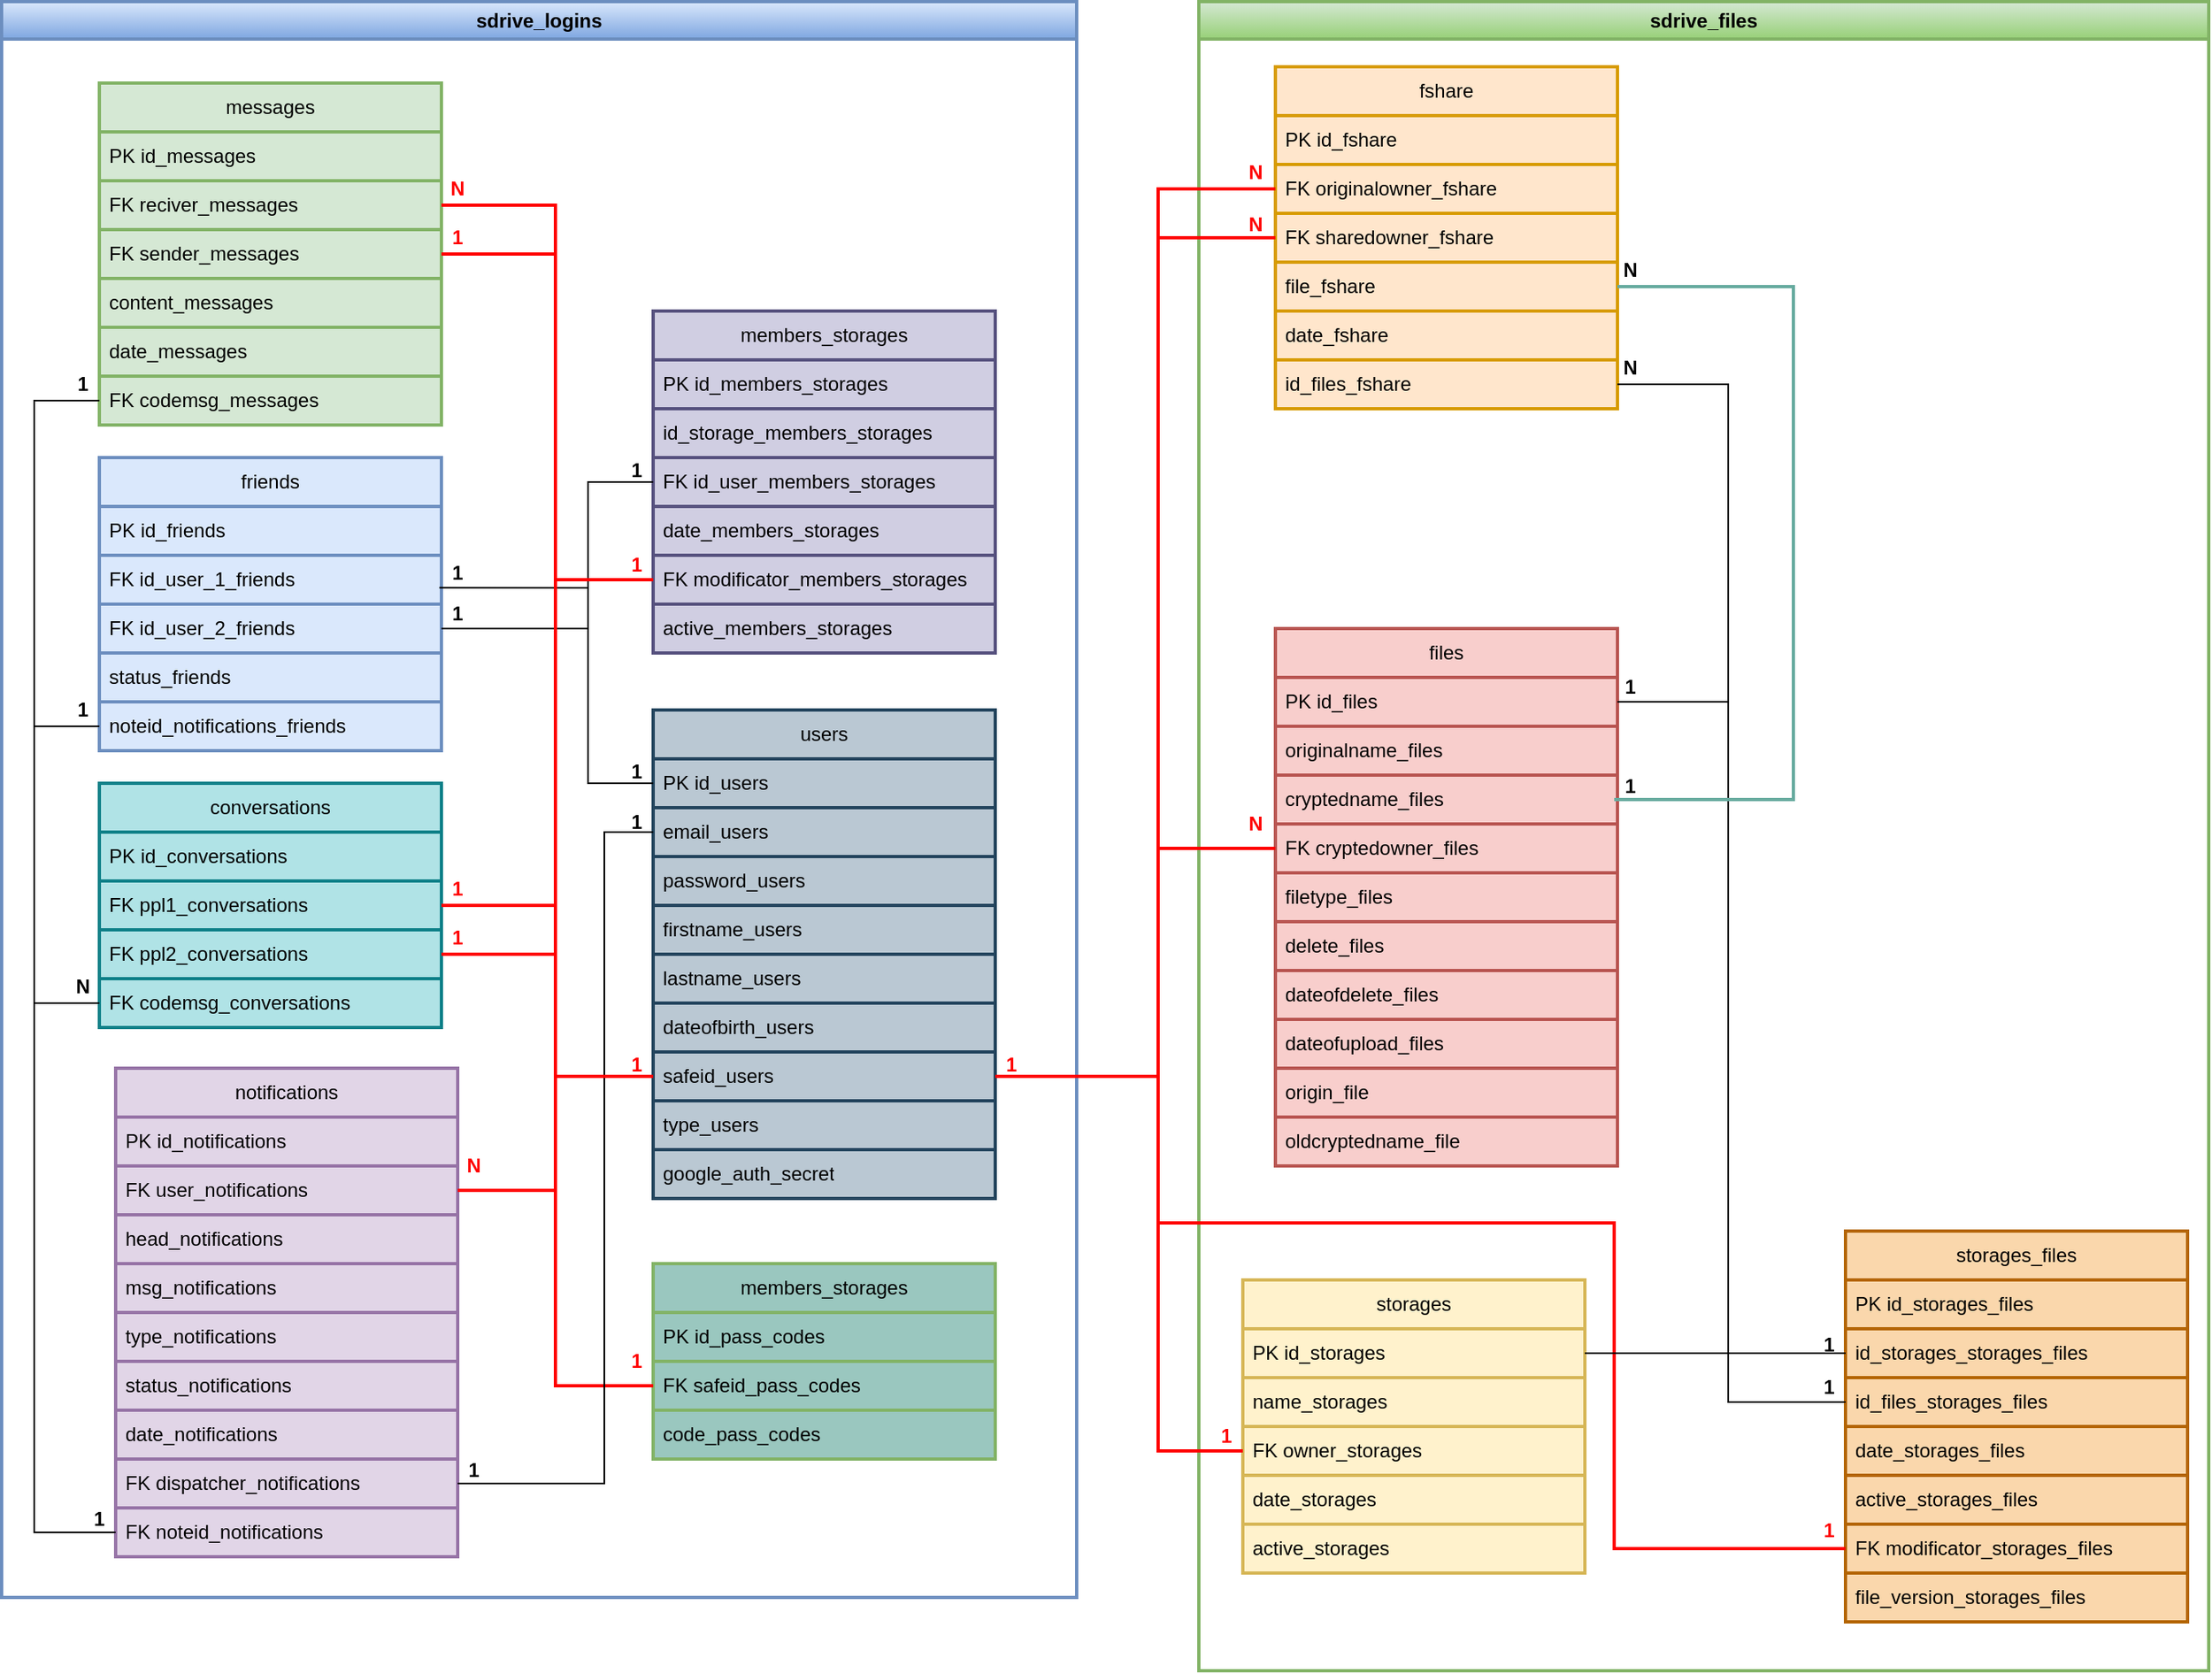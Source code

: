 <mxfile version="24.7.17">
  <diagram id="C5RBs43oDa-KdzZeNtuy" name="Page-1">
    <mxGraphModel dx="2440" dy="1464" grid="1" gridSize="10" guides="1" tooltips="1" connect="1" arrows="1" fold="1" page="1" pageScale="1" pageWidth="827" pageHeight="1169" math="0" shadow="0">
      <root>
        <mxCell id="WIyWlLk6GJQsqaUBKTNV-0" />
        <mxCell id="WIyWlLk6GJQsqaUBKTNV-1" parent="WIyWlLk6GJQsqaUBKTNV-0" />
        <mxCell id="mqpPeJEpPNXo4DSsm6xn-88" value="sdrive_files" style="swimlane;whiteSpace=wrap;html=1;startSize=23;fillColor=#d5e8d4;gradientColor=#97d077;strokeColor=#82b366;container=0;strokeWidth=2;fontColor=#000000;" parent="WIyWlLk6GJQsqaUBKTNV-1" vertex="1">
          <mxGeometry x="935" y="50" width="620" height="1025" as="geometry" />
        </mxCell>
        <mxCell id="eUwCKPbLnIZFD1JXLJ_f-49" value="1" style="text;html=1;align=center;verticalAlign=middle;whiteSpace=wrap;rounded=0;fontColor=#67AB9F;fontStyle=1" vertex="1" parent="mqpPeJEpPNXo4DSsm6xn-88">
          <mxGeometry x="220" y="467" width="60" height="30" as="geometry" />
        </mxCell>
        <mxCell id="eUwCKPbLnIZFD1JXLJ_f-57" value="N" style="text;html=1;align=center;verticalAlign=middle;whiteSpace=wrap;rounded=0;fontColor=#FF0000;fontStyle=1" vertex="1" parent="mqpPeJEpPNXo4DSsm6xn-88">
          <mxGeometry x="5" y="90" width="60" height="30" as="geometry" />
        </mxCell>
        <mxCell id="eUwCKPbLnIZFD1JXLJ_f-71" value="1" style="text;html=1;align=center;verticalAlign=middle;whiteSpace=wrap;rounded=0;fontStyle=1" vertex="1" parent="mqpPeJEpPNXo4DSsm6xn-88">
          <mxGeometry x="235" y="406" width="60" height="30" as="geometry" />
        </mxCell>
        <mxCell id="eUwCKPbLnIZFD1JXLJ_f-77" value="N" style="text;html=1;align=center;verticalAlign=middle;whiteSpace=wrap;rounded=0;fontStyle=1" vertex="1" parent="mqpPeJEpPNXo4DSsm6xn-88">
          <mxGeometry x="235" y="210" width="60" height="30" as="geometry" />
        </mxCell>
        <mxCell id="eUwCKPbLnIZFD1JXLJ_f-84" value="1" style="text;html=1;align=center;verticalAlign=middle;whiteSpace=wrap;rounded=0;fontStyle=1" vertex="1" parent="mqpPeJEpPNXo4DSsm6xn-88">
          <mxGeometry x="235" y="467" width="60" height="30" as="geometry" />
        </mxCell>
        <mxCell id="eUwCKPbLnIZFD1JXLJ_f-85" value="N" style="text;html=1;align=center;verticalAlign=middle;whiteSpace=wrap;rounded=0;fontStyle=1" vertex="1" parent="mqpPeJEpPNXo4DSsm6xn-88">
          <mxGeometry x="235" y="150" width="60" height="30" as="geometry" />
        </mxCell>
        <mxCell id="eUwCKPbLnIZFD1JXLJ_f-116" value="N" style="text;html=1;align=center;verticalAlign=middle;whiteSpace=wrap;rounded=0;fontColor=#FF0000;fontStyle=1" vertex="1" parent="mqpPeJEpPNXo4DSsm6xn-88">
          <mxGeometry x="5" y="490" width="60" height="30" as="geometry" />
        </mxCell>
        <mxCell id="eUwCKPbLnIZFD1JXLJ_f-125" value="1" style="text;html=1;align=center;verticalAlign=middle;whiteSpace=wrap;rounded=0;fontColor=#FF0000;fontStyle=1" vertex="1" parent="mqpPeJEpPNXo4DSsm6xn-88">
          <mxGeometry x="-13" y="866" width="60" height="30" as="geometry" />
        </mxCell>
        <mxCell id="eUwCKPbLnIZFD1JXLJ_f-126" value="1" style="text;html=1;align=center;verticalAlign=middle;whiteSpace=wrap;rounded=0;fontColor=#FF0000;fontStyle=1" vertex="1" parent="mqpPeJEpPNXo4DSsm6xn-88">
          <mxGeometry x="357" y="924" width="60" height="30" as="geometry" />
        </mxCell>
        <mxCell id="eUwCKPbLnIZFD1JXLJ_f-127" value="1" style="text;html=1;align=center;verticalAlign=middle;whiteSpace=wrap;rounded=0;fontStyle=1" vertex="1" parent="mqpPeJEpPNXo4DSsm6xn-88">
          <mxGeometry x="357" y="810" width="60" height="30" as="geometry" />
        </mxCell>
        <mxCell id="eUwCKPbLnIZFD1JXLJ_f-128" value="1" style="text;html=1;align=center;verticalAlign=middle;whiteSpace=wrap;rounded=0;fontStyle=1" vertex="1" parent="mqpPeJEpPNXo4DSsm6xn-88">
          <mxGeometry x="357" y="836" width="60" height="30" as="geometry" />
        </mxCell>
        <mxCell id="mqpPeJEpPNXo4DSsm6xn-89" value="sdrive_logins" style="swimlane;whiteSpace=wrap;html=1;fillColor=#dae8fc;gradientColor=#7ea6e0;strokeColor=#6c8ebf;container=0;strokeWidth=2;" parent="WIyWlLk6GJQsqaUBKTNV-1" vertex="1">
          <mxGeometry x="200" y="50" width="660" height="980" as="geometry" />
        </mxCell>
        <mxCell id="PCbA790wtaqUP_7SGAwk-0" value="google_auth_secret" style="text;strokeColor=#23445d;fillColor=#bac8d3;align=left;verticalAlign=middle;spacingLeft=4;spacingRight=4;overflow=hidden;points=[[0,0.5],[1,0.5]];portConstraint=eastwest;rotatable=0;whiteSpace=wrap;html=1;strokeWidth=2;container=0;" parent="mqpPeJEpPNXo4DSsm6xn-89" vertex="1">
          <mxGeometry x="400" y="705" width="210" height="30" as="geometry" />
        </mxCell>
        <mxCell id="PCbA790wtaqUP_7SGAwk-6" value="members_storages" style="swimlane;fontStyle=0;childLayout=stackLayout;horizontal=1;startSize=30;horizontalStack=0;resizeParent=1;resizeParentMax=0;resizeLast=0;collapsible=1;marginBottom=0;whiteSpace=wrap;html=1;strokeWidth=2;fillColor=#9AC7BF;strokeColor=#82b366;container=0;" parent="mqpPeJEpPNXo4DSsm6xn-89" vertex="1">
          <mxGeometry x="400" y="775" width="210" height="90" as="geometry" />
        </mxCell>
        <mxCell id="PCbA790wtaqUP_7SGAwk-7" value="PK id_pass_codes" style="text;strokeColor=#82b366;fillColor=#9AC7BF;align=left;verticalAlign=middle;spacingLeft=4;spacingRight=4;overflow=hidden;points=[[0,0.5],[1,0.5]];portConstraint=eastwest;rotatable=0;whiteSpace=wrap;html=1;strokeWidth=2;container=0;" parent="mqpPeJEpPNXo4DSsm6xn-89" vertex="1">
          <mxGeometry x="400" y="805" width="210" height="30" as="geometry" />
        </mxCell>
        <mxCell id="PCbA790wtaqUP_7SGAwk-8" value="FK safeid_pass_codes" style="text;strokeColor=#82b366;fillColor=#9AC7BF;align=left;verticalAlign=middle;spacingLeft=4;spacingRight=4;overflow=hidden;points=[[0,0.5],[1,0.5]];portConstraint=eastwest;rotatable=0;whiteSpace=wrap;html=1;strokeWidth=2;container=0;" parent="mqpPeJEpPNXo4DSsm6xn-89" vertex="1">
          <mxGeometry x="400" y="835" width="210" height="30" as="geometry" />
        </mxCell>
        <mxCell id="PCbA790wtaqUP_7SGAwk-9" value="code_pass_codes" style="text;strokeColor=#82b366;fillColor=#9AC7BF;align=left;verticalAlign=middle;spacingLeft=4;spacingRight=4;overflow=hidden;points=[[0,0.5],[1,0.5]];portConstraint=eastwest;rotatable=0;whiteSpace=wrap;html=1;strokeWidth=2;container=0;" parent="mqpPeJEpPNXo4DSsm6xn-89" vertex="1">
          <mxGeometry x="400" y="865" width="210" height="30" as="geometry" />
        </mxCell>
        <mxCell id="eUwCKPbLnIZFD1JXLJ_f-26" value="1" style="text;html=1;align=center;verticalAlign=middle;whiteSpace=wrap;rounded=0;fontColor=#FF0000;fontStyle=1" vertex="1" parent="mqpPeJEpPNXo4DSsm6xn-89">
          <mxGeometry x="590" y="638" width="60" height="30" as="geometry" />
        </mxCell>
        <mxCell id="eUwCKPbLnIZFD1JXLJ_f-43" value="1" style="text;html=1;align=center;verticalAlign=middle;whiteSpace=wrap;rounded=0;fontColor=#FF0000;fontStyle=1" vertex="1" parent="mqpPeJEpPNXo4DSsm6xn-89">
          <mxGeometry x="360" y="638" width="60" height="30" as="geometry" />
        </mxCell>
        <mxCell id="eUwCKPbLnIZFD1JXLJ_f-44" value="1" style="text;html=1;align=center;verticalAlign=middle;whiteSpace=wrap;rounded=0;fontStyle=1" vertex="1" parent="mqpPeJEpPNXo4DSsm6xn-89">
          <mxGeometry x="360" y="489" width="60" height="30" as="geometry" />
        </mxCell>
        <mxCell id="eUwCKPbLnIZFD1JXLJ_f-46" value="1" style="text;html=1;align=center;verticalAlign=middle;whiteSpace=wrap;rounded=0;fontStyle=1" vertex="1" parent="mqpPeJEpPNXo4DSsm6xn-89">
          <mxGeometry x="360" y="458" width="60" height="30" as="geometry" />
        </mxCell>
        <mxCell id="eUwCKPbLnIZFD1JXLJ_f-47" value="1" style="text;html=1;align=center;verticalAlign=middle;whiteSpace=wrap;rounded=0;fontStyle=1" vertex="1" parent="mqpPeJEpPNXo4DSsm6xn-89">
          <mxGeometry x="360" y="273" width="60" height="30" as="geometry" />
        </mxCell>
        <mxCell id="eUwCKPbLnIZFD1JXLJ_f-50" value="1" style="text;html=1;align=center;verticalAlign=middle;whiteSpace=wrap;rounded=0;fontStyle=1" vertex="1" parent="mqpPeJEpPNXo4DSsm6xn-89">
          <mxGeometry x="20" y="420" width="60" height="30" as="geometry" />
        </mxCell>
        <mxCell id="eUwCKPbLnIZFD1JXLJ_f-51" value="1" style="text;html=1;align=center;verticalAlign=middle;whiteSpace=wrap;rounded=0;fontStyle=1" vertex="1" parent="mqpPeJEpPNXo4DSsm6xn-89">
          <mxGeometry x="250" y="336" width="60" height="30" as="geometry" />
        </mxCell>
        <mxCell id="eUwCKPbLnIZFD1JXLJ_f-52" value="1" style="text;html=1;align=center;verticalAlign=middle;whiteSpace=wrap;rounded=0;fontStyle=1" vertex="1" parent="mqpPeJEpPNXo4DSsm6xn-89">
          <mxGeometry x="250" y="361" width="60" height="30" as="geometry" />
        </mxCell>
        <mxCell id="eUwCKPbLnIZFD1JXLJ_f-53" value="1" style="text;html=1;align=center;verticalAlign=middle;whiteSpace=wrap;rounded=0;fontStyle=1" vertex="1" parent="mqpPeJEpPNXo4DSsm6xn-89">
          <mxGeometry x="260" y="887" width="60" height="30" as="geometry" />
        </mxCell>
        <mxCell id="eUwCKPbLnIZFD1JXLJ_f-54" value="1" style="text;html=1;align=center;verticalAlign=middle;whiteSpace=wrap;rounded=0;fontStyle=1" vertex="1" parent="mqpPeJEpPNXo4DSsm6xn-89">
          <mxGeometry x="30" y="917" width="60" height="30" as="geometry" />
        </mxCell>
        <mxCell id="eUwCKPbLnIZFD1JXLJ_f-55" value="N" style="text;html=1;align=center;verticalAlign=middle;whiteSpace=wrap;rounded=0;fontStyle=1" vertex="1" parent="mqpPeJEpPNXo4DSsm6xn-89">
          <mxGeometry x="20" y="590" width="60" height="30" as="geometry" />
        </mxCell>
        <mxCell id="eUwCKPbLnIZFD1JXLJ_f-56" value="1" style="text;html=1;align=center;verticalAlign=middle;whiteSpace=wrap;rounded=0;fontStyle=1" vertex="1" parent="mqpPeJEpPNXo4DSsm6xn-89">
          <mxGeometry x="20" y="220" width="60" height="30" as="geometry" />
        </mxCell>
        <mxCell id="eUwCKPbLnIZFD1JXLJ_f-86" value="1" style="text;html=1;align=center;verticalAlign=middle;whiteSpace=wrap;rounded=0;fontColor=#FF0000;fontStyle=1" vertex="1" parent="mqpPeJEpPNXo4DSsm6xn-89">
          <mxGeometry x="250" y="560" width="60" height="30" as="geometry" />
        </mxCell>
        <mxCell id="eUwCKPbLnIZFD1JXLJ_f-87" value="1" style="text;html=1;align=center;verticalAlign=middle;whiteSpace=wrap;rounded=0;fontColor=#FF0000;fontStyle=1" vertex="1" parent="mqpPeJEpPNXo4DSsm6xn-89">
          <mxGeometry x="250" y="530" width="60" height="30" as="geometry" />
        </mxCell>
        <mxCell id="eUwCKPbLnIZFD1JXLJ_f-88" value="N" style="text;html=1;align=center;verticalAlign=middle;whiteSpace=wrap;rounded=0;fontColor=#FF0000;fontStyle=1" vertex="1" parent="mqpPeJEpPNXo4DSsm6xn-89">
          <mxGeometry x="260" y="700" width="60" height="30" as="geometry" />
        </mxCell>
        <mxCell id="eUwCKPbLnIZFD1JXLJ_f-89" value="1" style="text;html=1;align=center;verticalAlign=middle;whiteSpace=wrap;rounded=0;fontColor=#FF0000;fontStyle=1" vertex="1" parent="mqpPeJEpPNXo4DSsm6xn-89">
          <mxGeometry x="250" y="130" width="60" height="30" as="geometry" />
        </mxCell>
        <mxCell id="eUwCKPbLnIZFD1JXLJ_f-90" value="N" style="text;html=1;align=center;verticalAlign=middle;whiteSpace=wrap;rounded=0;fontColor=#FF0000;fontStyle=1" vertex="1" parent="mqpPeJEpPNXo4DSsm6xn-89">
          <mxGeometry x="250" y="100" width="60" height="30" as="geometry" />
        </mxCell>
        <mxCell id="eUwCKPbLnIZFD1JXLJ_f-114" value="1" style="text;html=1;align=center;verticalAlign=middle;whiteSpace=wrap;rounded=0;fontColor=#FF0000;fontStyle=1" vertex="1" parent="mqpPeJEpPNXo4DSsm6xn-89">
          <mxGeometry x="360" y="331" width="60" height="30" as="geometry" />
        </mxCell>
        <mxCell id="eUwCKPbLnIZFD1JXLJ_f-115" value="1" style="text;html=1;align=center;verticalAlign=middle;whiteSpace=wrap;rounded=0;fontColor=#FF0000;fontStyle=1" vertex="1" parent="mqpPeJEpPNXo4DSsm6xn-89">
          <mxGeometry x="360" y="820" width="60" height="30" as="geometry" />
        </mxCell>
        <mxCell id="mqpPeJEpPNXo4DSsm6xn-60" value="messages" style="swimlane;fontStyle=0;childLayout=stackLayout;horizontal=1;startSize=30;horizontalStack=0;resizeParent=1;resizeParentMax=0;resizeLast=0;collapsible=1;marginBottom=0;whiteSpace=wrap;html=1;strokeWidth=2;fillColor=#d5e8d4;strokeColor=#82b366;container=0;" parent="WIyWlLk6GJQsqaUBKTNV-1" vertex="1">
          <mxGeometry x="260" y="100" width="210" height="90" as="geometry" />
        </mxCell>
        <mxCell id="mqpPeJEpPNXo4DSsm6xn-63" value="content_messages" style="text;strokeColor=#82b366;fillColor=#d5e8d4;align=left;verticalAlign=middle;spacingLeft=4;spacingRight=4;overflow=hidden;points=[[0,0.5],[1,0.5]];portConstraint=eastwest;rotatable=0;whiteSpace=wrap;html=1;strokeWidth=2;container=0;" parent="WIyWlLk6GJQsqaUBKTNV-1" vertex="1">
          <mxGeometry x="260" y="220" width="210" height="30" as="geometry" />
        </mxCell>
        <mxCell id="mqpPeJEpPNXo4DSsm6xn-64" value="FK sender_messages" style="text;strokeColor=#82b366;fillColor=#d5e8d4;align=left;verticalAlign=middle;spacingLeft=4;spacingRight=4;overflow=hidden;points=[[0,0.5],[1,0.5]];portConstraint=eastwest;rotatable=0;whiteSpace=wrap;html=1;strokeWidth=2;container=0;" parent="WIyWlLk6GJQsqaUBKTNV-1" vertex="1">
          <mxGeometry x="260" y="190" width="210" height="30" as="geometry" />
        </mxCell>
        <mxCell id="mqpPeJEpPNXo4DSsm6xn-65" value="date_messages" style="text;strokeColor=#82b366;fillColor=#d5e8d4;align=left;verticalAlign=middle;spacingLeft=4;spacingRight=4;overflow=hidden;points=[[0,0.5],[1,0.5]];portConstraint=eastwest;rotatable=0;whiteSpace=wrap;html=1;strokeWidth=2;container=0;" parent="WIyWlLk6GJQsqaUBKTNV-1" vertex="1">
          <mxGeometry x="260" y="250" width="210" height="30" as="geometry" />
        </mxCell>
        <mxCell id="mqpPeJEpPNXo4DSsm6xn-66" value="FK codemsg_messages" style="text;strokeColor=#82b366;fillColor=#d5e8d4;align=left;verticalAlign=middle;spacingLeft=4;spacingRight=4;overflow=hidden;points=[[0,0.5],[1,0.5]];portConstraint=eastwest;rotatable=0;whiteSpace=wrap;html=1;strokeWidth=2;container=0;" parent="WIyWlLk6GJQsqaUBKTNV-1" vertex="1">
          <mxGeometry x="260" y="280" width="210" height="30" as="geometry" />
        </mxCell>
        <mxCell id="mqpPeJEpPNXo4DSsm6xn-67" value="notifications" style="swimlane;fontStyle=0;childLayout=stackLayout;horizontal=1;startSize=30;horizontalStack=0;resizeParent=1;resizeParentMax=0;resizeLast=0;collapsible=1;marginBottom=0;whiteSpace=wrap;html=1;strokeWidth=2;fillColor=#e1d5e7;strokeColor=#9673a6;container=0;" parent="WIyWlLk6GJQsqaUBKTNV-1" vertex="1">
          <mxGeometry x="270" y="705" width="210" height="90" as="geometry" />
        </mxCell>
        <mxCell id="mqpPeJEpPNXo4DSsm6xn-70" value="msg_notifications" style="text;strokeColor=#9673a6;fillColor=#e1d5e7;align=left;verticalAlign=middle;spacingLeft=4;spacingRight=4;overflow=hidden;points=[[0,0.5],[1,0.5]];portConstraint=eastwest;rotatable=0;whiteSpace=wrap;html=1;strokeWidth=2;container=0;" parent="WIyWlLk6GJQsqaUBKTNV-1" vertex="1">
          <mxGeometry x="270" y="825" width="210" height="30" as="geometry" />
        </mxCell>
        <mxCell id="mqpPeJEpPNXo4DSsm6xn-71" value="head_notifications" style="text;strokeColor=#9673a6;fillColor=#e1d5e7;align=left;verticalAlign=middle;spacingLeft=4;spacingRight=4;overflow=hidden;points=[[0,0.5],[1,0.5]];portConstraint=eastwest;rotatable=0;whiteSpace=wrap;html=1;strokeWidth=2;container=0;" parent="WIyWlLk6GJQsqaUBKTNV-1" vertex="1">
          <mxGeometry x="270" y="795" width="210" height="30" as="geometry" />
        </mxCell>
        <mxCell id="mqpPeJEpPNXo4DSsm6xn-72" value="type_notifications" style="text;strokeColor=#9673a6;fillColor=#e1d5e7;align=left;verticalAlign=middle;spacingLeft=4;spacingRight=4;overflow=hidden;points=[[0,0.5],[1,0.5]];portConstraint=eastwest;rotatable=0;whiteSpace=wrap;html=1;strokeWidth=2;container=0;" parent="WIyWlLk6GJQsqaUBKTNV-1" vertex="1">
          <mxGeometry x="270" y="855" width="210" height="30" as="geometry" />
        </mxCell>
        <mxCell id="mqpPeJEpPNXo4DSsm6xn-73" value="status_notifications" style="text;strokeColor=#9673a6;fillColor=#e1d5e7;align=left;verticalAlign=middle;spacingLeft=4;spacingRight=4;overflow=hidden;points=[[0,0.5],[1,0.5]];portConstraint=eastwest;rotatable=0;whiteSpace=wrap;html=1;strokeWidth=2;container=0;" parent="WIyWlLk6GJQsqaUBKTNV-1" vertex="1">
          <mxGeometry x="270" y="885" width="210" height="30" as="geometry" />
        </mxCell>
        <mxCell id="mqpPeJEpPNXo4DSsm6xn-74" value="date_notifications" style="text;strokeColor=#9673a6;fillColor=#e1d5e7;align=left;verticalAlign=middle;spacingLeft=4;spacingRight=4;overflow=hidden;points=[[0,0.5],[1,0.5]];portConstraint=eastwest;rotatable=0;whiteSpace=wrap;html=1;strokeWidth=2;container=0;" parent="WIyWlLk6GJQsqaUBKTNV-1" vertex="1">
          <mxGeometry x="270" y="915" width="210" height="30" as="geometry" />
        </mxCell>
        <mxCell id="mqpPeJEpPNXo4DSsm6xn-75" value="FK noteid_notifications" style="text;strokeColor=#9673a6;fillColor=#e1d5e7;align=left;verticalAlign=middle;spacingLeft=4;spacingRight=4;overflow=hidden;points=[[0,0.5],[1,0.5]];portConstraint=eastwest;rotatable=0;whiteSpace=wrap;html=1;strokeWidth=2;container=0;" parent="WIyWlLk6GJQsqaUBKTNV-1" vertex="1">
          <mxGeometry x="270" y="975" width="210" height="30" as="geometry" />
        </mxCell>
        <mxCell id="mqpPeJEpPNXo4DSsm6xn-77" value="FK dispatcher_notifications" style="text;strokeColor=#9673a6;fillColor=#e1d5e7;align=left;verticalAlign=middle;spacingLeft=4;spacingRight=4;overflow=hidden;points=[[0,0.5],[1,0.5]];portConstraint=eastwest;rotatable=0;whiteSpace=wrap;html=1;strokeWidth=2;container=0;" parent="WIyWlLk6GJQsqaUBKTNV-1" vertex="1">
          <mxGeometry x="270" y="945" width="210" height="30" as="geometry" />
        </mxCell>
        <mxCell id="mqpPeJEpPNXo4DSsm6xn-68" value="PK id_notifications" style="text;strokeColor=#9673a6;fillColor=#e1d5e7;align=left;verticalAlign=middle;spacingLeft=4;spacingRight=4;overflow=hidden;points=[[0,0.5],[1,0.5]];portConstraint=eastwest;rotatable=0;whiteSpace=wrap;html=1;strokeWidth=2;container=0;" parent="WIyWlLk6GJQsqaUBKTNV-1" vertex="1">
          <mxGeometry x="270" y="735" width="210" height="30" as="geometry" />
        </mxCell>
        <mxCell id="mqpPeJEpPNXo4DSsm6xn-69" value="FK user_notifications" style="text;strokeColor=#9673a6;fillColor=#e1d5e7;align=left;verticalAlign=middle;spacingLeft=4;spacingRight=4;overflow=hidden;points=[[0,0.5],[1,0.5]];portConstraint=eastwest;rotatable=0;whiteSpace=wrap;html=1;strokeWidth=2;container=0;" parent="WIyWlLk6GJQsqaUBKTNV-1" vertex="1">
          <mxGeometry x="270" y="765" width="210" height="30" as="geometry" />
        </mxCell>
        <mxCell id="mqpPeJEpPNXo4DSsm6xn-78" value="users" style="swimlane;fontStyle=0;childLayout=stackLayout;horizontal=1;startSize=30;horizontalStack=0;resizeParent=1;resizeParentMax=0;resizeLast=0;collapsible=1;marginBottom=0;whiteSpace=wrap;html=1;strokeWidth=2;fillColor=#bac8d3;strokeColor=#23445d;container=0;" parent="WIyWlLk6GJQsqaUBKTNV-1" vertex="1">
          <mxGeometry x="600" y="485" width="210" height="210" as="geometry" />
        </mxCell>
        <mxCell id="PCbA790wtaqUP_7SGAwk-4" value="id_storage_members_storages" style="text;strokeColor=#56517e;fillColor=#d0cee2;align=left;verticalAlign=middle;spacingLeft=4;spacingRight=4;overflow=hidden;points=[[0,0.5],[1,0.5]];portConstraint=eastwest;rotatable=0;whiteSpace=wrap;html=1;strokeWidth=2;container=0;" parent="mqpPeJEpPNXo4DSsm6xn-78" vertex="1">
          <mxGeometry y="30" width="210" height="30" as="geometry" />
        </mxCell>
        <mxCell id="PCbA790wtaqUP_7SGAwk-3" value="id_members_storages" style="text;strokeColor=#56517e;fillColor=#d0cee2;align=left;verticalAlign=middle;spacingLeft=4;spacingRight=4;overflow=hidden;points=[[0,0.5],[1,0.5]];portConstraint=eastwest;rotatable=0;whiteSpace=wrap;html=1;strokeWidth=2;container=0;" parent="mqpPeJEpPNXo4DSsm6xn-78" vertex="1">
          <mxGeometry y="60" width="210" height="30" as="geometry" />
        </mxCell>
        <mxCell id="PCbA790wtaqUP_7SGAwk-2" value="id_user_members_storages" style="text;strokeColor=#56517e;fillColor=#d0cee2;align=left;verticalAlign=middle;spacingLeft=4;spacingRight=4;overflow=hidden;points=[[0,0.5],[1,0.5]];portConstraint=eastwest;rotatable=0;whiteSpace=wrap;html=1;strokeWidth=2;container=0;" parent="mqpPeJEpPNXo4DSsm6xn-78" vertex="1">
          <mxGeometry y="90" width="210" height="30" as="geometry" />
        </mxCell>
        <mxCell id="PCbA790wtaqUP_7SGAwk-1" value="members_storages" style="swimlane;fontStyle=0;childLayout=stackLayout;horizontal=1;startSize=30;horizontalStack=0;resizeParent=1;resizeParentMax=0;resizeLast=0;collapsible=1;marginBottom=0;whiteSpace=wrap;html=1;strokeWidth=2;fillColor=#d0cee2;strokeColor=#56517e;container=0;" parent="mqpPeJEpPNXo4DSsm6xn-78" vertex="1">
          <mxGeometry y="120" width="210" height="90" as="geometry" />
        </mxCell>
        <mxCell id="mqpPeJEpPNXo4DSsm6xn-81" value="firstname_users" style="text;strokeColor=#23445d;fillColor=#bac8d3;align=left;verticalAlign=middle;spacingLeft=4;spacingRight=4;overflow=hidden;points=[[0,0.5],[1,0.5]];portConstraint=eastwest;rotatable=0;whiteSpace=wrap;html=1;strokeWidth=2;container=0;" parent="WIyWlLk6GJQsqaUBKTNV-1" vertex="1">
          <mxGeometry x="600" y="605" width="210" height="30" as="geometry" />
        </mxCell>
        <mxCell id="mqpPeJEpPNXo4DSsm6xn-82" value="password_users" style="text;strokeColor=#23445d;fillColor=#bac8d3;align=left;verticalAlign=middle;spacingLeft=4;spacingRight=4;overflow=hidden;points=[[0,0.5],[1,0.5]];portConstraint=eastwest;rotatable=0;whiteSpace=wrap;html=1;strokeWidth=2;container=0;" parent="WIyWlLk6GJQsqaUBKTNV-1" vertex="1">
          <mxGeometry x="600" y="575" width="210" height="30" as="geometry" />
        </mxCell>
        <mxCell id="mqpPeJEpPNXo4DSsm6xn-83" value="lastname_users" style="text;strokeColor=#23445d;fillColor=#bac8d3;align=left;verticalAlign=middle;spacingLeft=4;spacingRight=4;overflow=hidden;points=[[0,0.5],[1,0.5]];portConstraint=eastwest;rotatable=0;whiteSpace=wrap;html=1;strokeWidth=2;container=0;" parent="WIyWlLk6GJQsqaUBKTNV-1" vertex="1">
          <mxGeometry x="600" y="635" width="210" height="30" as="geometry" />
        </mxCell>
        <mxCell id="mqpPeJEpPNXo4DSsm6xn-84" value="dateofbirth_users" style="text;strokeColor=#23445d;fillColor=#bac8d3;align=left;verticalAlign=middle;spacingLeft=4;spacingRight=4;overflow=hidden;points=[[0,0.5],[1,0.5]];portConstraint=eastwest;rotatable=0;whiteSpace=wrap;html=1;strokeWidth=2;container=0;" parent="WIyWlLk6GJQsqaUBKTNV-1" vertex="1">
          <mxGeometry x="600" y="665" width="210" height="30" as="geometry" />
        </mxCell>
        <mxCell id="mqpPeJEpPNXo4DSsm6xn-85" value="safeid_users" style="text;strokeColor=#23445d;fillColor=#bac8d3;align=left;verticalAlign=middle;spacingLeft=4;spacingRight=4;overflow=hidden;points=[[0,0.5],[1,0.5]];portConstraint=eastwest;rotatable=0;whiteSpace=wrap;html=1;strokeWidth=2;container=0;" parent="WIyWlLk6GJQsqaUBKTNV-1" vertex="1">
          <mxGeometry x="600" y="695" width="210" height="30" as="geometry" />
        </mxCell>
        <mxCell id="mqpPeJEpPNXo4DSsm6xn-87" value="type_users" style="text;strokeColor=#23445d;fillColor=#bac8d3;align=left;verticalAlign=middle;spacingLeft=4;spacingRight=4;overflow=hidden;points=[[0,0.5],[1,0.5]];portConstraint=eastwest;rotatable=0;whiteSpace=wrap;html=1;strokeWidth=2;container=0;" parent="WIyWlLk6GJQsqaUBKTNV-1" vertex="1">
          <mxGeometry x="600" y="725" width="210" height="30" as="geometry" />
        </mxCell>
        <mxCell id="mqpPeJEpPNXo4DSsm6xn-53" value="members_storages" style="swimlane;fontStyle=0;childLayout=stackLayout;horizontal=1;startSize=30;horizontalStack=0;resizeParent=1;resizeParentMax=0;resizeLast=0;collapsible=1;marginBottom=0;whiteSpace=wrap;html=1;strokeWidth=2;fillColor=#d0cee2;strokeColor=#56517e;container=0;" parent="WIyWlLk6GJQsqaUBKTNV-1" vertex="1">
          <mxGeometry x="600" y="240" width="210" height="90" as="geometry" />
        </mxCell>
        <mxCell id="mqpPeJEpPNXo4DSsm6xn-56" value="date_members_storages" style="text;strokeColor=#56517e;fillColor=#d0cee2;align=left;verticalAlign=middle;spacingLeft=4;spacingRight=4;overflow=hidden;points=[[0,0.5],[1,0.5]];portConstraint=eastwest;rotatable=0;whiteSpace=wrap;html=1;strokeWidth=2;container=0;" parent="WIyWlLk6GJQsqaUBKTNV-1" vertex="1">
          <mxGeometry x="600" y="360" width="210" height="30" as="geometry" />
        </mxCell>
        <mxCell id="mqpPeJEpPNXo4DSsm6xn-57" value="FK id_user_members_storages" style="text;strokeColor=#56517e;fillColor=#d0cee2;align=left;verticalAlign=middle;spacingLeft=4;spacingRight=4;overflow=hidden;points=[[0,0.5],[1,0.5]];portConstraint=eastwest;rotatable=0;whiteSpace=wrap;html=1;strokeWidth=2;container=0;" parent="WIyWlLk6GJQsqaUBKTNV-1" vertex="1">
          <mxGeometry x="600" y="330" width="210" height="30" as="geometry" />
        </mxCell>
        <mxCell id="mqpPeJEpPNXo4DSsm6xn-58" value="FK modificator_members_storages" style="text;strokeColor=#56517e;fillColor=#d0cee2;align=left;verticalAlign=middle;spacingLeft=4;spacingRight=4;overflow=hidden;points=[[0,0.5],[1,0.5]];portConstraint=eastwest;rotatable=0;whiteSpace=wrap;html=1;strokeWidth=2;container=0;" parent="WIyWlLk6GJQsqaUBKTNV-1" vertex="1">
          <mxGeometry x="600" y="390" width="210" height="30" as="geometry" />
        </mxCell>
        <mxCell id="mqpPeJEpPNXo4DSsm6xn-59" value="active_members_storages" style="text;strokeColor=#56517e;fillColor=#d0cee2;align=left;verticalAlign=middle;spacingLeft=4;spacingRight=4;overflow=hidden;points=[[0,0.5],[1,0.5]];portConstraint=eastwest;rotatable=0;whiteSpace=wrap;html=1;strokeWidth=2;container=0;" parent="WIyWlLk6GJQsqaUBKTNV-1" vertex="1">
          <mxGeometry x="600" y="420" width="210" height="30" as="geometry" />
        </mxCell>
        <mxCell id="mqpPeJEpPNXo4DSsm6xn-47" value="friends" style="swimlane;fontStyle=0;childLayout=stackLayout;horizontal=1;startSize=30;horizontalStack=0;resizeParent=1;resizeParentMax=0;resizeLast=0;collapsible=1;marginBottom=0;whiteSpace=wrap;html=1;strokeWidth=2;fillColor=#dae8fc;strokeColor=#6c8ebf;container=0;" parent="WIyWlLk6GJQsqaUBKTNV-1" vertex="1">
          <mxGeometry x="260" y="330" width="210" height="90" as="geometry" />
        </mxCell>
        <mxCell id="mqpPeJEpPNXo4DSsm6xn-50" value="status_friends" style="text;strokeColor=#6c8ebf;fillColor=#dae8fc;align=left;verticalAlign=middle;spacingLeft=4;spacingRight=4;overflow=hidden;points=[[0,0.5],[1,0.5]];portConstraint=eastwest;rotatable=0;whiteSpace=wrap;html=1;strokeWidth=2;container=0;" parent="WIyWlLk6GJQsqaUBKTNV-1" vertex="1">
          <mxGeometry x="260" y="450" width="210" height="30" as="geometry" />
        </mxCell>
        <mxCell id="mqpPeJEpPNXo4DSsm6xn-51" value="FK id_user_2_friends" style="text;strokeColor=#6c8ebf;fillColor=#dae8fc;align=left;verticalAlign=middle;spacingLeft=4;spacingRight=4;overflow=hidden;points=[[0,0.5],[1,0.5]];portConstraint=eastwest;rotatable=0;whiteSpace=wrap;html=1;strokeWidth=2;container=0;" parent="WIyWlLk6GJQsqaUBKTNV-1" vertex="1">
          <mxGeometry x="260" y="420" width="210" height="30" as="geometry" />
        </mxCell>
        <mxCell id="mqpPeJEpPNXo4DSsm6xn-52" value="noteid_notifications_friends" style="text;strokeColor=#6c8ebf;fillColor=#dae8fc;align=left;verticalAlign=middle;spacingLeft=4;spacingRight=4;overflow=hidden;points=[[0,0.5],[1,0.5]];portConstraint=eastwest;rotatable=0;whiteSpace=wrap;html=1;strokeWidth=2;container=0;" parent="WIyWlLk6GJQsqaUBKTNV-1" vertex="1">
          <mxGeometry x="260" y="480" width="210" height="30" as="geometry" />
        </mxCell>
        <mxCell id="mqpPeJEpPNXo4DSsm6xn-41" value="conversations" style="swimlane;fontStyle=0;childLayout=stackLayout;horizontal=1;startSize=30;horizontalStack=0;resizeParent=1;resizeParentMax=0;resizeLast=0;collapsible=1;marginBottom=0;whiteSpace=wrap;html=1;strokeWidth=2;fillColor=#b0e3e6;strokeColor=#0e8088;container=0;" parent="WIyWlLk6GJQsqaUBKTNV-1" vertex="1">
          <mxGeometry x="260" y="530" width="210" height="90" as="geometry" />
        </mxCell>
        <mxCell id="mqpPeJEpPNXo4DSsm6xn-44" value="FK codemsg_conversations" style="text;strokeColor=#0e8088;fillColor=#b0e3e6;align=left;verticalAlign=middle;spacingLeft=4;spacingRight=4;overflow=hidden;points=[[0,0.5],[1,0.5]];portConstraint=eastwest;rotatable=0;whiteSpace=wrap;html=1;strokeWidth=2;container=0;" parent="WIyWlLk6GJQsqaUBKTNV-1" vertex="1">
          <mxGeometry x="260" y="650" width="210" height="30" as="geometry" />
        </mxCell>
        <mxCell id="mqpPeJEpPNXo4DSsm6xn-45" value="FK ppl2_conversations" style="text;strokeColor=#0e8088;fillColor=#b0e3e6;align=left;verticalAlign=middle;spacingLeft=4;spacingRight=4;overflow=hidden;points=[[0,0.5],[1,0.5]];portConstraint=eastwest;rotatable=0;whiteSpace=wrap;html=1;strokeWidth=2;container=0;" parent="WIyWlLk6GJQsqaUBKTNV-1" vertex="1">
          <mxGeometry x="260" y="620" width="210" height="30" as="geometry" />
        </mxCell>
        <mxCell id="mqpPeJEpPNXo4DSsm6xn-42" value="PK id_conversations" style="text;strokeColor=#0e8088;fillColor=#b0e3e6;align=left;verticalAlign=middle;spacingLeft=4;spacingRight=4;overflow=hidden;points=[[0,0.5],[1,0.5]];portConstraint=eastwest;rotatable=0;whiteSpace=wrap;html=1;strokeWidth=2;container=0;" parent="WIyWlLk6GJQsqaUBKTNV-1" vertex="1">
          <mxGeometry x="260" y="560" width="210" height="30" as="geometry" />
        </mxCell>
        <mxCell id="mqpPeJEpPNXo4DSsm6xn-43" value="FK ppl1_conversations" style="text;strokeColor=#0e8088;fillColor=#b0e3e6;align=left;verticalAlign=middle;spacingLeft=4;spacingRight=4;overflow=hidden;points=[[0,0.5],[1,0.5]];portConstraint=eastwest;rotatable=0;whiteSpace=wrap;html=1;strokeWidth=2;container=0;" parent="WIyWlLk6GJQsqaUBKTNV-1" vertex="1">
          <mxGeometry x="260" y="590" width="210" height="30" as="geometry" />
        </mxCell>
        <mxCell id="mqpPeJEpPNXo4DSsm6xn-48" value="PK id_friends" style="text;strokeColor=#6c8ebf;fillColor=#dae8fc;align=left;verticalAlign=middle;spacingLeft=4;spacingRight=4;overflow=hidden;points=[[0,0.5],[1,0.5]];portConstraint=eastwest;rotatable=0;whiteSpace=wrap;html=1;strokeWidth=2;container=0;" parent="WIyWlLk6GJQsqaUBKTNV-1" vertex="1">
          <mxGeometry x="260" y="360" width="210" height="30" as="geometry" />
        </mxCell>
        <mxCell id="mqpPeJEpPNXo4DSsm6xn-49" value="FK id_user_1_friends" style="text;strokeColor=#6c8ebf;fillColor=#dae8fc;align=left;verticalAlign=middle;spacingLeft=4;spacingRight=4;overflow=hidden;points=[[0,0.5],[1,0.5]];portConstraint=eastwest;rotatable=0;whiteSpace=wrap;html=1;strokeWidth=2;container=0;" parent="WIyWlLk6GJQsqaUBKTNV-1" vertex="1">
          <mxGeometry x="260" y="390" width="210" height="30" as="geometry" />
        </mxCell>
        <mxCell id="mqpPeJEpPNXo4DSsm6xn-61" value="PK id_messages" style="text;strokeColor=#82b366;fillColor=#d5e8d4;align=left;verticalAlign=middle;spacingLeft=4;spacingRight=4;overflow=hidden;points=[[0,0.5],[1,0.5]];portConstraint=eastwest;rotatable=0;whiteSpace=wrap;html=1;strokeWidth=2;container=0;" parent="WIyWlLk6GJQsqaUBKTNV-1" vertex="1">
          <mxGeometry x="260" y="130" width="210" height="30" as="geometry" />
        </mxCell>
        <mxCell id="mqpPeJEpPNXo4DSsm6xn-62" value="FK reciver_messages" style="text;strokeColor=#82b366;fillColor=#d5e8d4;align=left;verticalAlign=middle;spacingLeft=4;spacingRight=4;overflow=hidden;points=[[0,0.5],[1,0.5]];portConstraint=eastwest;rotatable=0;whiteSpace=wrap;html=1;strokeWidth=2;container=0;" parent="WIyWlLk6GJQsqaUBKTNV-1" vertex="1">
          <mxGeometry x="260" y="160" width="210" height="30" as="geometry" />
        </mxCell>
        <mxCell id="mqpPeJEpPNXo4DSsm6xn-79" value="PK id_users" style="text;strokeColor=#23445d;fillColor=#bac8d3;align=left;verticalAlign=middle;spacingLeft=4;spacingRight=4;overflow=hidden;points=[[0,0.5],[1,0.5]];portConstraint=eastwest;rotatable=0;whiteSpace=wrap;html=1;strokeWidth=2;container=0;" parent="WIyWlLk6GJQsqaUBKTNV-1" vertex="1">
          <mxGeometry x="600" y="515" width="210" height="30" as="geometry" />
        </mxCell>
        <mxCell id="mqpPeJEpPNXo4DSsm6xn-80" value="email_users" style="text;strokeColor=#23445d;fillColor=#bac8d3;align=left;verticalAlign=middle;spacingLeft=4;spacingRight=4;overflow=hidden;points=[[0,0.5],[1,0.5]];portConstraint=eastwest;rotatable=0;whiteSpace=wrap;html=1;strokeWidth=2;container=0;" parent="WIyWlLk6GJQsqaUBKTNV-1" vertex="1">
          <mxGeometry x="600" y="545" width="210" height="30" as="geometry" />
        </mxCell>
        <mxCell id="mqpPeJEpPNXo4DSsm6xn-54" value="PK id_members_storages" style="text;strokeColor=#56517e;fillColor=#d0cee2;align=left;verticalAlign=middle;spacingLeft=4;spacingRight=4;overflow=hidden;points=[[0,0.5],[1,0.5]];portConstraint=eastwest;rotatable=0;whiteSpace=wrap;html=1;strokeWidth=2;container=0;" parent="WIyWlLk6GJQsqaUBKTNV-1" vertex="1">
          <mxGeometry x="600" y="270" width="210" height="30" as="geometry" />
        </mxCell>
        <mxCell id="mqpPeJEpPNXo4DSsm6xn-55" value="id_storage_members_storages" style="text;strokeColor=#56517e;fillColor=#d0cee2;align=left;verticalAlign=middle;spacingLeft=4;spacingRight=4;overflow=hidden;points=[[0,0.5],[1,0.5]];portConstraint=eastwest;rotatable=0;whiteSpace=wrap;html=1;strokeWidth=2;container=0;" parent="WIyWlLk6GJQsqaUBKTNV-1" vertex="1">
          <mxGeometry x="600" y="300" width="210" height="30" as="geometry" />
        </mxCell>
        <mxCell id="mqpPeJEpPNXo4DSsm6xn-0" value="files" style="swimlane;fontStyle=0;childLayout=stackLayout;horizontal=1;startSize=30;horizontalStack=0;resizeParent=1;resizeParentMax=0;resizeLast=0;collapsible=1;marginBottom=0;whiteSpace=wrap;html=1;fillColor=#f8cecc;strokeColor=#b85450;strokeWidth=2;container=0;" parent="WIyWlLk6GJQsqaUBKTNV-1" vertex="1">
          <mxGeometry x="982" y="435" width="210" height="90" as="geometry" />
        </mxCell>
        <mxCell id="mqpPeJEpPNXo4DSsm6xn-4" value="FK cryptedowner_files" style="text;strokeColor=#b85450;fillColor=#f8cecc;align=left;verticalAlign=middle;spacingLeft=4;spacingRight=4;overflow=hidden;points=[[0,0.5],[1,0.5]];portConstraint=eastwest;rotatable=0;whiteSpace=wrap;html=1;strokeWidth=2;container=0;" parent="WIyWlLk6GJQsqaUBKTNV-1" vertex="1">
          <mxGeometry x="982" y="555" width="210" height="30" as="geometry" />
        </mxCell>
        <mxCell id="mqpPeJEpPNXo4DSsm6xn-3" value="cryptedname_files" style="text;strokeColor=#b85450;fillColor=#f8cecc;align=left;verticalAlign=middle;spacingLeft=4;spacingRight=4;overflow=hidden;points=[[0,0.5],[1,0.5]];portConstraint=eastwest;rotatable=0;whiteSpace=wrap;html=1;strokeWidth=2;container=0;" parent="WIyWlLk6GJQsqaUBKTNV-1" vertex="1">
          <mxGeometry x="982" y="525" width="210" height="30" as="geometry" />
        </mxCell>
        <mxCell id="mqpPeJEpPNXo4DSsm6xn-5" value="filetype_files" style="text;strokeColor=#b85450;fillColor=#f8cecc;align=left;verticalAlign=middle;spacingLeft=4;spacingRight=4;overflow=hidden;points=[[0,0.5],[1,0.5]];portConstraint=eastwest;rotatable=0;whiteSpace=wrap;html=1;strokeWidth=2;container=0;" parent="WIyWlLk6GJQsqaUBKTNV-1" vertex="1">
          <mxGeometry x="982" y="585" width="210" height="30" as="geometry" />
        </mxCell>
        <mxCell id="mqpPeJEpPNXo4DSsm6xn-6" value="delete_files" style="text;strokeColor=#b85450;fillColor=#f8cecc;align=left;verticalAlign=middle;spacingLeft=4;spacingRight=4;overflow=hidden;points=[[0,0.5],[1,0.5]];portConstraint=eastwest;rotatable=0;whiteSpace=wrap;html=1;strokeWidth=2;container=0;" parent="WIyWlLk6GJQsqaUBKTNV-1" vertex="1">
          <mxGeometry x="982" y="615" width="210" height="30" as="geometry" />
        </mxCell>
        <mxCell id="mqpPeJEpPNXo4DSsm6xn-7" value="dateofdelete_files" style="text;strokeColor=#b85450;fillColor=#f8cecc;align=left;verticalAlign=middle;spacingLeft=4;spacingRight=4;overflow=hidden;points=[[0,0.5],[1,0.5]];portConstraint=eastwest;rotatable=0;whiteSpace=wrap;html=1;strokeWidth=2;container=0;" parent="WIyWlLk6GJQsqaUBKTNV-1" vertex="1">
          <mxGeometry x="982" y="645" width="210" height="30" as="geometry" />
        </mxCell>
        <mxCell id="mqpPeJEpPNXo4DSsm6xn-8" value="origin_file" style="text;strokeColor=#b85450;fillColor=#f8cecc;align=left;verticalAlign=middle;spacingLeft=4;spacingRight=4;overflow=hidden;points=[[0,0.5],[1,0.5]];portConstraint=eastwest;rotatable=0;whiteSpace=wrap;html=1;strokeWidth=2;container=0;" parent="WIyWlLk6GJQsqaUBKTNV-1" vertex="1">
          <mxGeometry x="982" y="705" width="210" height="30" as="geometry" />
        </mxCell>
        <mxCell id="mqpPeJEpPNXo4DSsm6xn-9" value="oldcryptedname_file" style="text;strokeColor=#b85450;fillColor=#f8cecc;align=left;verticalAlign=middle;spacingLeft=4;spacingRight=4;overflow=hidden;points=[[0,0.5],[1,0.5]];portConstraint=eastwest;rotatable=0;whiteSpace=wrap;html=1;strokeWidth=2;container=0;" parent="WIyWlLk6GJQsqaUBKTNV-1" vertex="1">
          <mxGeometry x="982" y="735" width="210" height="30" as="geometry" />
        </mxCell>
        <mxCell id="mqpPeJEpPNXo4DSsm6xn-10" value="dateofupload_files" style="text;strokeColor=#b85450;fillColor=#f8cecc;align=left;verticalAlign=middle;spacingLeft=4;spacingRight=4;overflow=hidden;points=[[0,0.5],[1,0.5]];portConstraint=eastwest;rotatable=0;whiteSpace=wrap;html=1;strokeWidth=2;container=0;" parent="WIyWlLk6GJQsqaUBKTNV-1" vertex="1">
          <mxGeometry x="982" y="675" width="210" height="30" as="geometry" />
        </mxCell>
        <mxCell id="mqpPeJEpPNXo4DSsm6xn-1" value="PK id_files" style="text;strokeColor=#b85450;fillColor=#f8cecc;align=left;verticalAlign=middle;spacingLeft=4;spacingRight=4;overflow=hidden;points=[[0,0.5],[1,0.5]];portConstraint=eastwest;rotatable=0;whiteSpace=wrap;html=1;strokeWidth=2;container=0;" parent="WIyWlLk6GJQsqaUBKTNV-1" vertex="1">
          <mxGeometry x="982" y="465" width="210" height="30" as="geometry" />
        </mxCell>
        <mxCell id="mqpPeJEpPNXo4DSsm6xn-2" value="originalname_files" style="text;strokeColor=#b85450;fillColor=#f8cecc;align=left;verticalAlign=middle;spacingLeft=4;spacingRight=4;overflow=hidden;points=[[0,0.5],[1,0.5]];portConstraint=eastwest;rotatable=0;whiteSpace=wrap;html=1;strokeWidth=2;container=0;" parent="WIyWlLk6GJQsqaUBKTNV-1" vertex="1">
          <mxGeometry x="982" y="495" width="210" height="30" as="geometry" />
        </mxCell>
        <mxCell id="mqpPeJEpPNXo4DSsm6xn-33" value="storages_files" style="swimlane;fontStyle=0;childLayout=stackLayout;horizontal=1;startSize=30;horizontalStack=0;resizeParent=1;resizeParentMax=0;resizeLast=0;collapsible=1;marginBottom=0;whiteSpace=wrap;html=1;strokeWidth=2;fillColor=#fad7ac;strokeColor=#b46504;container=0;" parent="WIyWlLk6GJQsqaUBKTNV-1" vertex="1">
          <mxGeometry x="1332" y="805" width="210" height="90" as="geometry" />
        </mxCell>
        <mxCell id="mqpPeJEpPNXo4DSsm6xn-36" value="date_storages_files" style="text;strokeColor=#b46504;fillColor=#fad7ac;align=left;verticalAlign=middle;spacingLeft=4;spacingRight=4;overflow=hidden;points=[[0,0.5],[1,0.5]];portConstraint=eastwest;rotatable=0;whiteSpace=wrap;html=1;strokeWidth=2;container=0;" parent="WIyWlLk6GJQsqaUBKTNV-1" vertex="1">
          <mxGeometry x="1332" y="925" width="210" height="30" as="geometry" />
        </mxCell>
        <mxCell id="mqpPeJEpPNXo4DSsm6xn-37" value="id_files_storages_files" style="text;strokeColor=#b46504;fillColor=#fad7ac;align=left;verticalAlign=middle;spacingLeft=4;spacingRight=4;overflow=hidden;points=[[0,0.5],[1,0.5]];portConstraint=eastwest;rotatable=0;whiteSpace=wrap;html=1;strokeWidth=2;container=0;" parent="WIyWlLk6GJQsqaUBKTNV-1" vertex="1">
          <mxGeometry x="1332" y="895" width="210" height="30" as="geometry" />
        </mxCell>
        <mxCell id="mqpPeJEpPNXo4DSsm6xn-38" value="active_storages_files" style="text;strokeColor=#b46504;fillColor=#fad7ac;align=left;verticalAlign=middle;spacingLeft=4;spacingRight=4;overflow=hidden;points=[[0,0.5],[1,0.5]];portConstraint=eastwest;rotatable=0;whiteSpace=wrap;html=1;strokeWidth=2;container=0;" parent="WIyWlLk6GJQsqaUBKTNV-1" vertex="1">
          <mxGeometry x="1332" y="955" width="210" height="30" as="geometry" />
        </mxCell>
        <mxCell id="mqpPeJEpPNXo4DSsm6xn-39" value="FK modificator_storages_files" style="text;strokeColor=#b46504;fillColor=#fad7ac;align=left;verticalAlign=middle;spacingLeft=4;spacingRight=4;overflow=hidden;points=[[0,0.5],[1,0.5]];portConstraint=eastwest;rotatable=0;whiteSpace=wrap;html=1;strokeWidth=2;container=0;" parent="WIyWlLk6GJQsqaUBKTNV-1" vertex="1">
          <mxGeometry x="1332" y="985" width="210" height="30" as="geometry" />
        </mxCell>
        <mxCell id="mqpPeJEpPNXo4DSsm6xn-40" value="file_version_storages_files" style="text;strokeColor=#b46504;fillColor=#fad7ac;align=left;verticalAlign=middle;spacingLeft=4;spacingRight=4;overflow=hidden;points=[[0,0.5],[1,0.5]];portConstraint=eastwest;rotatable=0;whiteSpace=wrap;html=1;strokeWidth=2;container=0;" parent="WIyWlLk6GJQsqaUBKTNV-1" vertex="1">
          <mxGeometry x="1332" y="1015" width="210" height="30" as="geometry" />
        </mxCell>
        <mxCell id="mqpPeJEpPNXo4DSsm6xn-34" value="PK id_storages_files" style="text;strokeColor=#b46504;fillColor=#fad7ac;align=left;verticalAlign=middle;spacingLeft=4;spacingRight=4;overflow=hidden;points=[[0,0.5],[1,0.5]];portConstraint=eastwest;rotatable=0;whiteSpace=wrap;html=1;strokeWidth=2;container=0;" parent="WIyWlLk6GJQsqaUBKTNV-1" vertex="1">
          <mxGeometry x="1332" y="835" width="210" height="30" as="geometry" />
        </mxCell>
        <mxCell id="mqpPeJEpPNXo4DSsm6xn-35" value="id_storages_storages_files" style="text;strokeColor=#b46504;fillColor=#fad7ac;align=left;verticalAlign=middle;spacingLeft=4;spacingRight=4;overflow=hidden;points=[[0,0.5],[1,0.5]];portConstraint=eastwest;rotatable=0;whiteSpace=wrap;html=1;strokeWidth=2;container=0;" parent="WIyWlLk6GJQsqaUBKTNV-1" vertex="1">
          <mxGeometry x="1332" y="865" width="210" height="30" as="geometry" />
        </mxCell>
        <mxCell id="mqpPeJEpPNXo4DSsm6xn-11" value="fshare" style="swimlane;fontStyle=0;childLayout=stackLayout;horizontal=1;startSize=30;horizontalStack=0;resizeParent=1;resizeParentMax=0;resizeLast=0;collapsible=1;marginBottom=0;whiteSpace=wrap;html=1;strokeWidth=2;fillColor=#ffe6cc;strokeColor=#d79b00;container=0;" parent="WIyWlLk6GJQsqaUBKTNV-1" vertex="1">
          <mxGeometry x="982" y="90" width="210" height="90" as="geometry" />
        </mxCell>
        <mxCell id="mqpPeJEpPNXo4DSsm6xn-14" value="file_fshare" style="text;strokeColor=#d79b00;fillColor=#ffe6cc;align=left;verticalAlign=middle;spacingLeft=4;spacingRight=4;overflow=hidden;points=[[0,0.5],[1,0.5]];portConstraint=eastwest;rotatable=0;whiteSpace=wrap;html=1;strokeWidth=2;container=0;" parent="WIyWlLk6GJQsqaUBKTNV-1" vertex="1">
          <mxGeometry x="982" y="210" width="210" height="30" as="geometry" />
        </mxCell>
        <mxCell id="mqpPeJEpPNXo4DSsm6xn-15" value="FK sharedowner_fshare" style="text;strokeColor=#d79b00;fillColor=#ffe6cc;align=left;verticalAlign=middle;spacingLeft=4;spacingRight=4;overflow=hidden;points=[[0,0.5],[1,0.5]];portConstraint=eastwest;rotatable=0;whiteSpace=wrap;html=1;strokeWidth=2;container=0;" parent="WIyWlLk6GJQsqaUBKTNV-1" vertex="1">
          <mxGeometry x="982" y="180" width="210" height="30" as="geometry" />
        </mxCell>
        <mxCell id="mqpPeJEpPNXo4DSsm6xn-16" value="date_fshare" style="text;strokeColor=#d79b00;fillColor=#ffe6cc;align=left;verticalAlign=middle;spacingLeft=4;spacingRight=4;overflow=hidden;points=[[0,0.5],[1,0.5]];portConstraint=eastwest;rotatable=0;whiteSpace=wrap;html=1;strokeWidth=2;container=0;" parent="WIyWlLk6GJQsqaUBKTNV-1" vertex="1">
          <mxGeometry x="982" y="240" width="210" height="30" as="geometry" />
        </mxCell>
        <mxCell id="mqpPeJEpPNXo4DSsm6xn-17" value="id_files_fshare" style="text;strokeColor=#d79b00;fillColor=#ffe6cc;align=left;verticalAlign=middle;spacingLeft=4;spacingRight=4;overflow=hidden;points=[[0,0.5],[1,0.5]];portConstraint=eastwest;rotatable=0;whiteSpace=wrap;html=1;strokeWidth=2;container=0;" parent="WIyWlLk6GJQsqaUBKTNV-1" vertex="1">
          <mxGeometry x="982" y="270" width="210" height="30" as="geometry" />
        </mxCell>
        <mxCell id="mqpPeJEpPNXo4DSsm6xn-12" value="PK id_fshare" style="text;strokeColor=#d79b00;fillColor=#ffe6cc;align=left;verticalAlign=middle;spacingLeft=4;spacingRight=4;overflow=hidden;points=[[0,0.5],[1,0.5]];portConstraint=eastwest;rotatable=0;whiteSpace=wrap;html=1;strokeWidth=2;container=0;" parent="WIyWlLk6GJQsqaUBKTNV-1" vertex="1">
          <mxGeometry x="982" y="120" width="210" height="30" as="geometry" />
        </mxCell>
        <mxCell id="mqpPeJEpPNXo4DSsm6xn-13" value="FK originalowner_fshare" style="text;strokeColor=#d79b00;fillColor=#ffe6cc;align=left;verticalAlign=middle;spacingLeft=4;spacingRight=4;overflow=hidden;points=[[0,0.5],[1,0.5]];portConstraint=eastwest;rotatable=0;whiteSpace=wrap;html=1;strokeWidth=2;container=0;" parent="WIyWlLk6GJQsqaUBKTNV-1" vertex="1">
          <mxGeometry x="982" y="150" width="210" height="30" as="geometry" />
        </mxCell>
        <mxCell id="mqpPeJEpPNXo4DSsm6xn-22" value="storages" style="swimlane;fontStyle=0;childLayout=stackLayout;horizontal=1;startSize=30;horizontalStack=0;resizeParent=1;resizeParentMax=0;resizeLast=0;collapsible=1;marginBottom=0;whiteSpace=wrap;html=1;strokeWidth=2;fillColor=#fff2cc;strokeColor=#d6b656;container=0;" parent="WIyWlLk6GJQsqaUBKTNV-1" vertex="1">
          <mxGeometry x="962" y="835" width="210" height="90" as="geometry" />
        </mxCell>
        <mxCell id="mqpPeJEpPNXo4DSsm6xn-25" value="date_storages" style="text;strokeColor=#d6b656;fillColor=#fff2cc;align=left;verticalAlign=middle;spacingLeft=4;spacingRight=4;overflow=hidden;points=[[0,0.5],[1,0.5]];portConstraint=eastwest;rotatable=0;whiteSpace=wrap;html=1;strokeWidth=2;container=0;" parent="WIyWlLk6GJQsqaUBKTNV-1" vertex="1">
          <mxGeometry x="962" y="955" width="210" height="30" as="geometry" />
        </mxCell>
        <mxCell id="mqpPeJEpPNXo4DSsm6xn-26" value="FK owner_storages" style="text;strokeColor=#d6b656;fillColor=#fff2cc;align=left;verticalAlign=middle;spacingLeft=4;spacingRight=4;overflow=hidden;points=[[0,0.5],[1,0.5]];portConstraint=eastwest;rotatable=0;whiteSpace=wrap;html=1;strokeWidth=2;container=0;" parent="WIyWlLk6GJQsqaUBKTNV-1" vertex="1">
          <mxGeometry x="962" y="925" width="210" height="30" as="geometry" />
        </mxCell>
        <mxCell id="mqpPeJEpPNXo4DSsm6xn-27" value="active_storages" style="text;strokeColor=#d6b656;fillColor=#fff2cc;align=left;verticalAlign=middle;spacingLeft=4;spacingRight=4;overflow=hidden;points=[[0,0.5],[1,0.5]];portConstraint=eastwest;rotatable=0;whiteSpace=wrap;html=1;strokeWidth=2;container=0;" parent="WIyWlLk6GJQsqaUBKTNV-1" vertex="1">
          <mxGeometry x="962" y="985" width="210" height="30" as="geometry" />
        </mxCell>
        <mxCell id="mqpPeJEpPNXo4DSsm6xn-23" value="PK id_storages" style="text;strokeColor=#d6b656;fillColor=#fff2cc;align=left;verticalAlign=middle;spacingLeft=4;spacingRight=4;overflow=hidden;points=[[0,0.5],[1,0.5]];portConstraint=eastwest;rotatable=0;whiteSpace=wrap;html=1;strokeWidth=2;container=0;" parent="WIyWlLk6GJQsqaUBKTNV-1" vertex="1">
          <mxGeometry x="962" y="865" width="210" height="30" as="geometry" />
        </mxCell>
        <mxCell id="mqpPeJEpPNXo4DSsm6xn-24" value="name_storages" style="text;strokeColor=#d6b656;fillColor=#fff2cc;align=left;verticalAlign=middle;spacingLeft=4;spacingRight=4;overflow=hidden;points=[[0,0.5],[1,0.5]];portConstraint=eastwest;rotatable=0;whiteSpace=wrap;html=1;strokeWidth=2;container=0;" parent="WIyWlLk6GJQsqaUBKTNV-1" vertex="1">
          <mxGeometry x="962" y="895" width="210" height="30" as="geometry" />
        </mxCell>
        <mxCell id="eUwCKPbLnIZFD1JXLJ_f-0" value="" style="endArrow=none;html=1;rounded=0;exitX=1;exitY=0.5;exitDx=0;exitDy=0;entryX=0;entryY=0.5;entryDx=0;entryDy=0;strokeColor=#FF0000;strokeWidth=2;" edge="1" parent="WIyWlLk6GJQsqaUBKTNV-1" source="mqpPeJEpPNXo4DSsm6xn-45" target="mqpPeJEpPNXo4DSsm6xn-85">
          <mxGeometry width="50" height="50" relative="1" as="geometry">
            <mxPoint x="540" y="620" as="sourcePoint" />
            <mxPoint x="590" y="570" as="targetPoint" />
            <Array as="points">
              <mxPoint x="540" y="635" />
              <mxPoint x="540" y="710" />
            </Array>
          </mxGeometry>
        </mxCell>
        <mxCell id="eUwCKPbLnIZFD1JXLJ_f-1" value="" style="endArrow=none;html=1;rounded=0;exitX=1;exitY=0.5;exitDx=0;exitDy=0;entryX=0;entryY=0.5;entryDx=0;entryDy=0;strokeColor=#FF0000;strokeWidth=2;" edge="1" parent="WIyWlLk6GJQsqaUBKTNV-1" source="mqpPeJEpPNXo4DSsm6xn-69" target="mqpPeJEpPNXo4DSsm6xn-85">
          <mxGeometry width="50" height="50" relative="1" as="geometry">
            <mxPoint x="480" y="645" as="sourcePoint" />
            <mxPoint x="610" y="720" as="targetPoint" />
            <Array as="points">
              <mxPoint x="540" y="780" />
              <mxPoint x="540" y="710" />
            </Array>
          </mxGeometry>
        </mxCell>
        <mxCell id="eUwCKPbLnIZFD1JXLJ_f-2" value="" style="endArrow=none;html=1;rounded=0;exitX=1;exitY=0.5;exitDx=0;exitDy=0;strokeColor=#FF0000;strokeWidth=2;" edge="1" parent="WIyWlLk6GJQsqaUBKTNV-1" source="mqpPeJEpPNXo4DSsm6xn-43">
          <mxGeometry width="50" height="50" relative="1" as="geometry">
            <mxPoint x="490" y="790" as="sourcePoint" />
            <mxPoint x="600" y="710" as="targetPoint" />
            <Array as="points">
              <mxPoint x="540" y="605" />
              <mxPoint x="540" y="710" />
            </Array>
          </mxGeometry>
        </mxCell>
        <mxCell id="eUwCKPbLnIZFD1JXLJ_f-3" value="" style="endArrow=none;html=1;rounded=0;exitX=1;exitY=0.5;exitDx=0;exitDy=0;strokeColor=#FF0000;strokeWidth=2;" edge="1" parent="WIyWlLk6GJQsqaUBKTNV-1" source="mqpPeJEpPNXo4DSsm6xn-64">
          <mxGeometry width="50" height="50" relative="1" as="geometry">
            <mxPoint x="490" y="450" as="sourcePoint" />
            <mxPoint x="600" y="710" as="targetPoint" />
            <Array as="points">
              <mxPoint x="540" y="205" />
              <mxPoint x="540" y="710" />
            </Array>
          </mxGeometry>
        </mxCell>
        <mxCell id="eUwCKPbLnIZFD1JXLJ_f-4" value="" style="endArrow=none;html=1;rounded=0;exitX=1;exitY=0.5;exitDx=0;exitDy=0;strokeColor=#FF0000;strokeWidth=2;" edge="1" parent="WIyWlLk6GJQsqaUBKTNV-1" source="mqpPeJEpPNXo4DSsm6xn-62">
          <mxGeometry width="50" height="50" relative="1" as="geometry">
            <mxPoint x="480" y="215" as="sourcePoint" />
            <mxPoint x="600" y="710" as="targetPoint" />
            <Array as="points">
              <mxPoint x="540" y="175" />
              <mxPoint x="540" y="710" />
            </Array>
          </mxGeometry>
        </mxCell>
        <mxCell id="eUwCKPbLnIZFD1JXLJ_f-5" value="" style="endArrow=none;html=1;rounded=0;exitX=0;exitY=0.5;exitDx=0;exitDy=0;entryX=0;entryY=0.5;entryDx=0;entryDy=0;strokeColor=#FF0000;strokeWidth=2;" edge="1" parent="WIyWlLk6GJQsqaUBKTNV-1" source="PCbA790wtaqUP_7SGAwk-8" target="mqpPeJEpPNXo4DSsm6xn-85">
          <mxGeometry width="50" height="50" relative="1" as="geometry">
            <mxPoint x="490" y="790" as="sourcePoint" />
            <mxPoint x="610" y="720" as="targetPoint" />
            <Array as="points">
              <mxPoint x="540" y="900" />
              <mxPoint x="540" y="710" />
            </Array>
          </mxGeometry>
        </mxCell>
        <mxCell id="eUwCKPbLnIZFD1JXLJ_f-6" value="" style="endArrow=none;html=1;rounded=0;exitX=1;exitY=0.5;exitDx=0;exitDy=0;entryX=0;entryY=0.5;entryDx=0;entryDy=0;strokeWidth=2;strokeColor=#FF0000;" edge="1" parent="WIyWlLk6GJQsqaUBKTNV-1" source="mqpPeJEpPNXo4DSsm6xn-85" target="mqpPeJEpPNXo4DSsm6xn-13">
          <mxGeometry width="50" height="50" relative="1" as="geometry">
            <mxPoint x="740" y="650" as="sourcePoint" />
            <mxPoint x="790" y="600" as="targetPoint" />
            <Array as="points">
              <mxPoint x="910" y="710" />
              <mxPoint x="910" y="165" />
            </Array>
          </mxGeometry>
        </mxCell>
        <mxCell id="eUwCKPbLnIZFD1JXLJ_f-7" value="" style="endArrow=none;html=1;rounded=0;exitX=1;exitY=0.5;exitDx=0;exitDy=0;entryX=0;entryY=0.5;entryDx=0;entryDy=0;strokeWidth=2;strokeColor=#FF0000;" edge="1" parent="WIyWlLk6GJQsqaUBKTNV-1" source="mqpPeJEpPNXo4DSsm6xn-85" target="mqpPeJEpPNXo4DSsm6xn-15">
          <mxGeometry width="50" height="50" relative="1" as="geometry">
            <mxPoint x="820" y="720" as="sourcePoint" />
            <mxPoint x="992" y="175" as="targetPoint" />
            <Array as="points">
              <mxPoint x="910" y="710" />
              <mxPoint x="910" y="195" />
            </Array>
          </mxGeometry>
        </mxCell>
        <mxCell id="eUwCKPbLnIZFD1JXLJ_f-8" value="" style="endArrow=none;html=1;rounded=0;exitX=1;exitY=0.5;exitDx=0;exitDy=0;entryX=0;entryY=0.5;entryDx=0;entryDy=0;strokeWidth=2;strokeColor=#FF0000;" edge="1" parent="WIyWlLk6GJQsqaUBKTNV-1" source="mqpPeJEpPNXo4DSsm6xn-85" target="mqpPeJEpPNXo4DSsm6xn-4">
          <mxGeometry width="50" height="50" relative="1" as="geometry">
            <mxPoint x="830" y="730" as="sourcePoint" />
            <mxPoint x="1002" y="185" as="targetPoint" />
            <Array as="points">
              <mxPoint x="910" y="710" />
              <mxPoint x="910" y="570" />
            </Array>
          </mxGeometry>
        </mxCell>
        <mxCell id="eUwCKPbLnIZFD1JXLJ_f-9" value="" style="endArrow=none;html=1;rounded=0;exitX=1;exitY=0.5;exitDx=0;exitDy=0;entryX=0;entryY=0.5;entryDx=0;entryDy=0;strokeWidth=2;strokeColor=#FF0000;" edge="1" parent="WIyWlLk6GJQsqaUBKTNV-1" source="mqpPeJEpPNXo4DSsm6xn-85" target="mqpPeJEpPNXo4DSsm6xn-26">
          <mxGeometry width="50" height="50" relative="1" as="geometry">
            <mxPoint x="820" y="720" as="sourcePoint" />
            <mxPoint x="992" y="580" as="targetPoint" />
            <Array as="points">
              <mxPoint x="910" y="710" />
              <mxPoint x="910" y="940" />
            </Array>
          </mxGeometry>
        </mxCell>
        <mxCell id="eUwCKPbLnIZFD1JXLJ_f-10" value="" style="endArrow=none;html=1;rounded=0;exitX=1;exitY=0.5;exitDx=0;exitDy=0;entryX=0;entryY=0.5;entryDx=0;entryDy=0;strokeWidth=2;strokeColor=#FF0000;" edge="1" parent="WIyWlLk6GJQsqaUBKTNV-1" source="mqpPeJEpPNXo4DSsm6xn-85" target="mqpPeJEpPNXo4DSsm6xn-39">
          <mxGeometry width="50" height="50" relative="1" as="geometry">
            <mxPoint x="820" y="720" as="sourcePoint" />
            <mxPoint x="972" y="950" as="targetPoint" />
            <Array as="points">
              <mxPoint x="910" y="710" />
              <mxPoint x="910" y="800" />
              <mxPoint x="1190" y="800" />
              <mxPoint x="1190" y="1000" />
            </Array>
          </mxGeometry>
        </mxCell>
        <mxCell id="eUwCKPbLnIZFD1JXLJ_f-11" value="" style="endArrow=none;html=1;rounded=0;exitX=0;exitY=0.5;exitDx=0;exitDy=0;entryX=1;entryY=0.5;entryDx=0;entryDy=0;" edge="1" parent="WIyWlLk6GJQsqaUBKTNV-1" source="mqpPeJEpPNXo4DSsm6xn-79" target="mqpPeJEpPNXo4DSsm6xn-51">
          <mxGeometry width="50" height="50" relative="1" as="geometry">
            <mxPoint x="850" y="560" as="sourcePoint" />
            <mxPoint x="900" y="510" as="targetPoint" />
            <Array as="points">
              <mxPoint x="560" y="530" />
              <mxPoint x="560" y="435" />
            </Array>
          </mxGeometry>
        </mxCell>
        <mxCell id="eUwCKPbLnIZFD1JXLJ_f-12" value="" style="endArrow=none;html=1;rounded=0;entryX=0.994;entryY=0.661;entryDx=0;entryDy=0;entryPerimeter=0;" edge="1" parent="WIyWlLk6GJQsqaUBKTNV-1" target="mqpPeJEpPNXo4DSsm6xn-49">
          <mxGeometry width="50" height="50" relative="1" as="geometry">
            <mxPoint x="600" y="530" as="sourcePoint" />
            <mxPoint x="480" y="445" as="targetPoint" />
            <Array as="points">
              <mxPoint x="560" y="530" />
              <mxPoint x="560" y="410" />
            </Array>
          </mxGeometry>
        </mxCell>
        <mxCell id="eUwCKPbLnIZFD1JXLJ_f-13" value="" style="endArrow=none;html=1;rounded=0;entryX=0;entryY=0.5;entryDx=0;entryDy=0;" edge="1" parent="WIyWlLk6GJQsqaUBKTNV-1" target="mqpPeJEpPNXo4DSsm6xn-57">
          <mxGeometry width="50" height="50" relative="1" as="geometry">
            <mxPoint x="600" y="530" as="sourcePoint" />
            <mxPoint x="480" y="415" as="targetPoint" />
            <Array as="points">
              <mxPoint x="560" y="530" />
              <mxPoint x="560" y="345" />
            </Array>
          </mxGeometry>
        </mxCell>
        <mxCell id="eUwCKPbLnIZFD1JXLJ_f-14" value="" style="endArrow=none;html=1;rounded=0;exitX=1;exitY=0.5;exitDx=0;exitDy=0;entryX=0;entryY=0.5;entryDx=0;entryDy=0;" edge="1" parent="WIyWlLk6GJQsqaUBKTNV-1" source="mqpPeJEpPNXo4DSsm6xn-77" target="mqpPeJEpPNXo4DSsm6xn-80">
          <mxGeometry width="50" height="50" relative="1" as="geometry">
            <mxPoint x="770" y="650" as="sourcePoint" />
            <mxPoint x="820" y="600" as="targetPoint" />
            <Array as="points">
              <mxPoint x="570" y="960" />
              <mxPoint x="570" y="560" />
            </Array>
          </mxGeometry>
        </mxCell>
        <mxCell id="eUwCKPbLnIZFD1JXLJ_f-15" value="" style="endArrow=none;html=1;rounded=0;exitX=0;exitY=0.5;exitDx=0;exitDy=0;entryX=0;entryY=0.5;entryDx=0;entryDy=0;" edge="1" parent="WIyWlLk6GJQsqaUBKTNV-1" source="mqpPeJEpPNXo4DSsm6xn-52" target="mqpPeJEpPNXo4DSsm6xn-75">
          <mxGeometry width="50" height="50" relative="1" as="geometry">
            <mxPoint x="580" y="610" as="sourcePoint" />
            <mxPoint x="630" y="560" as="targetPoint" />
            <Array as="points">
              <mxPoint x="220" y="495" />
              <mxPoint x="220" y="990" />
            </Array>
          </mxGeometry>
        </mxCell>
        <mxCell id="eUwCKPbLnIZFD1JXLJ_f-16" value="" style="endArrow=none;html=1;rounded=0;exitX=0;exitY=0.5;exitDx=0;exitDy=0;entryX=0;entryY=0.5;entryDx=0;entryDy=0;" edge="1" parent="WIyWlLk6GJQsqaUBKTNV-1" source="mqpPeJEpPNXo4DSsm6xn-52" target="mqpPeJEpPNXo4DSsm6xn-44">
          <mxGeometry width="50" height="50" relative="1" as="geometry">
            <mxPoint x="270" y="505" as="sourcePoint" />
            <mxPoint x="280" y="1000" as="targetPoint" />
            <Array as="points">
              <mxPoint x="220" y="495" />
              <mxPoint x="220" y="665" />
            </Array>
          </mxGeometry>
        </mxCell>
        <mxCell id="eUwCKPbLnIZFD1JXLJ_f-17" value="" style="endArrow=none;html=1;rounded=0;exitX=0;exitY=0.5;exitDx=0;exitDy=0;entryX=0;entryY=0.5;entryDx=0;entryDy=0;" edge="1" parent="WIyWlLk6GJQsqaUBKTNV-1" source="mqpPeJEpPNXo4DSsm6xn-52" target="mqpPeJEpPNXo4DSsm6xn-66">
          <mxGeometry width="50" height="50" relative="1" as="geometry">
            <mxPoint x="280" y="515" as="sourcePoint" />
            <mxPoint x="290" y="1010" as="targetPoint" />
            <Array as="points">
              <mxPoint x="220" y="495" />
              <mxPoint x="220" y="295" />
            </Array>
          </mxGeometry>
        </mxCell>
        <mxCell id="eUwCKPbLnIZFD1JXLJ_f-18" value="" style="endArrow=none;html=1;rounded=0;exitX=1;exitY=0.5;exitDx=0;exitDy=0;entryX=0;entryY=0.5;entryDx=0;entryDy=0;" edge="1" parent="WIyWlLk6GJQsqaUBKTNV-1" source="mqpPeJEpPNXo4DSsm6xn-22" target="mqpPeJEpPNXo4DSsm6xn-35">
          <mxGeometry width="50" height="50" relative="1" as="geometry">
            <mxPoint x="1400" y="660" as="sourcePoint" />
            <mxPoint x="1330" y="880" as="targetPoint" />
          </mxGeometry>
        </mxCell>
        <mxCell id="eUwCKPbLnIZFD1JXLJ_f-21" value="" style="endArrow=none;html=1;rounded=0;exitX=1;exitY=0.5;exitDx=0;exitDy=0;entryX=0;entryY=0.5;entryDx=0;entryDy=0;fontColor=#7EA6E0;" edge="1" parent="WIyWlLk6GJQsqaUBKTNV-1" source="mqpPeJEpPNXo4DSsm6xn-3" target="mqpPeJEpPNXo4DSsm6xn-37">
          <mxGeometry width="50" height="50" relative="1" as="geometry">
            <mxPoint x="1300" y="610" as="sourcePoint" />
            <mxPoint x="1350" y="560" as="targetPoint" />
            <Array as="points">
              <mxPoint x="1260" y="540" />
              <mxPoint x="1260" y="480" />
              <mxPoint x="1260" y="910" />
            </Array>
          </mxGeometry>
        </mxCell>
        <mxCell id="eUwCKPbLnIZFD1JXLJ_f-22" value="" style="endArrow=none;html=1;rounded=0;entryX=1;entryY=0.5;entryDx=0;entryDy=0;" edge="1" parent="WIyWlLk6GJQsqaUBKTNV-1" target="mqpPeJEpPNXo4DSsm6xn-17">
          <mxGeometry width="50" height="50" relative="1" as="geometry">
            <mxPoint x="1260" y="480" as="sourcePoint" />
            <mxPoint x="1342" y="920" as="targetPoint" />
            <Array as="points">
              <mxPoint x="1192" y="480" />
              <mxPoint x="1260" y="480" />
              <mxPoint x="1260" y="285" />
            </Array>
          </mxGeometry>
        </mxCell>
        <mxCell id="eUwCKPbLnIZFD1JXLJ_f-23" value="" style="endArrow=none;html=1;rounded=0;entryX=1;entryY=0.5;entryDx=0;entryDy=0;fontColor=#67AB9F;strokeColor=#67AB9F;strokeWidth=2;" edge="1" parent="WIyWlLk6GJQsqaUBKTNV-1" target="mqpPeJEpPNXo4DSsm6xn-14">
          <mxGeometry width="50" height="50" relative="1" as="geometry">
            <mxPoint x="1190" y="540" as="sourcePoint" />
            <mxPoint x="1202" y="295" as="targetPoint" />
            <Array as="points">
              <mxPoint x="1260" y="540" />
              <mxPoint x="1300" y="540" />
              <mxPoint x="1300" y="225" />
              <mxPoint x="1260" y="225" />
            </Array>
          </mxGeometry>
        </mxCell>
        <mxCell id="eUwCKPbLnIZFD1JXLJ_f-25" value="" style="endArrow=none;html=1;rounded=0;exitX=0;exitY=0.5;exitDx=0;exitDy=0;entryX=0;entryY=0.5;entryDx=0;entryDy=0;strokeColor=#FF0000;strokeWidth=2;" edge="1" parent="WIyWlLk6GJQsqaUBKTNV-1" source="mqpPeJEpPNXo4DSsm6xn-85" target="mqpPeJEpPNXo4DSsm6xn-58">
          <mxGeometry width="50" height="50" relative="1" as="geometry">
            <mxPoint x="730" y="590" as="sourcePoint" />
            <mxPoint x="780" y="540" as="targetPoint" />
            <Array as="points">
              <mxPoint x="540" y="710" />
              <mxPoint x="540" y="405" />
            </Array>
          </mxGeometry>
        </mxCell>
        <mxCell id="eUwCKPbLnIZFD1JXLJ_f-58" value="N" style="text;html=1;align=center;verticalAlign=middle;whiteSpace=wrap;rounded=0;fontColor=#FF0000;fontStyle=1" vertex="1" parent="WIyWlLk6GJQsqaUBKTNV-1">
          <mxGeometry x="940" y="172" width="60" height="30" as="geometry" />
        </mxCell>
      </root>
    </mxGraphModel>
  </diagram>
</mxfile>

